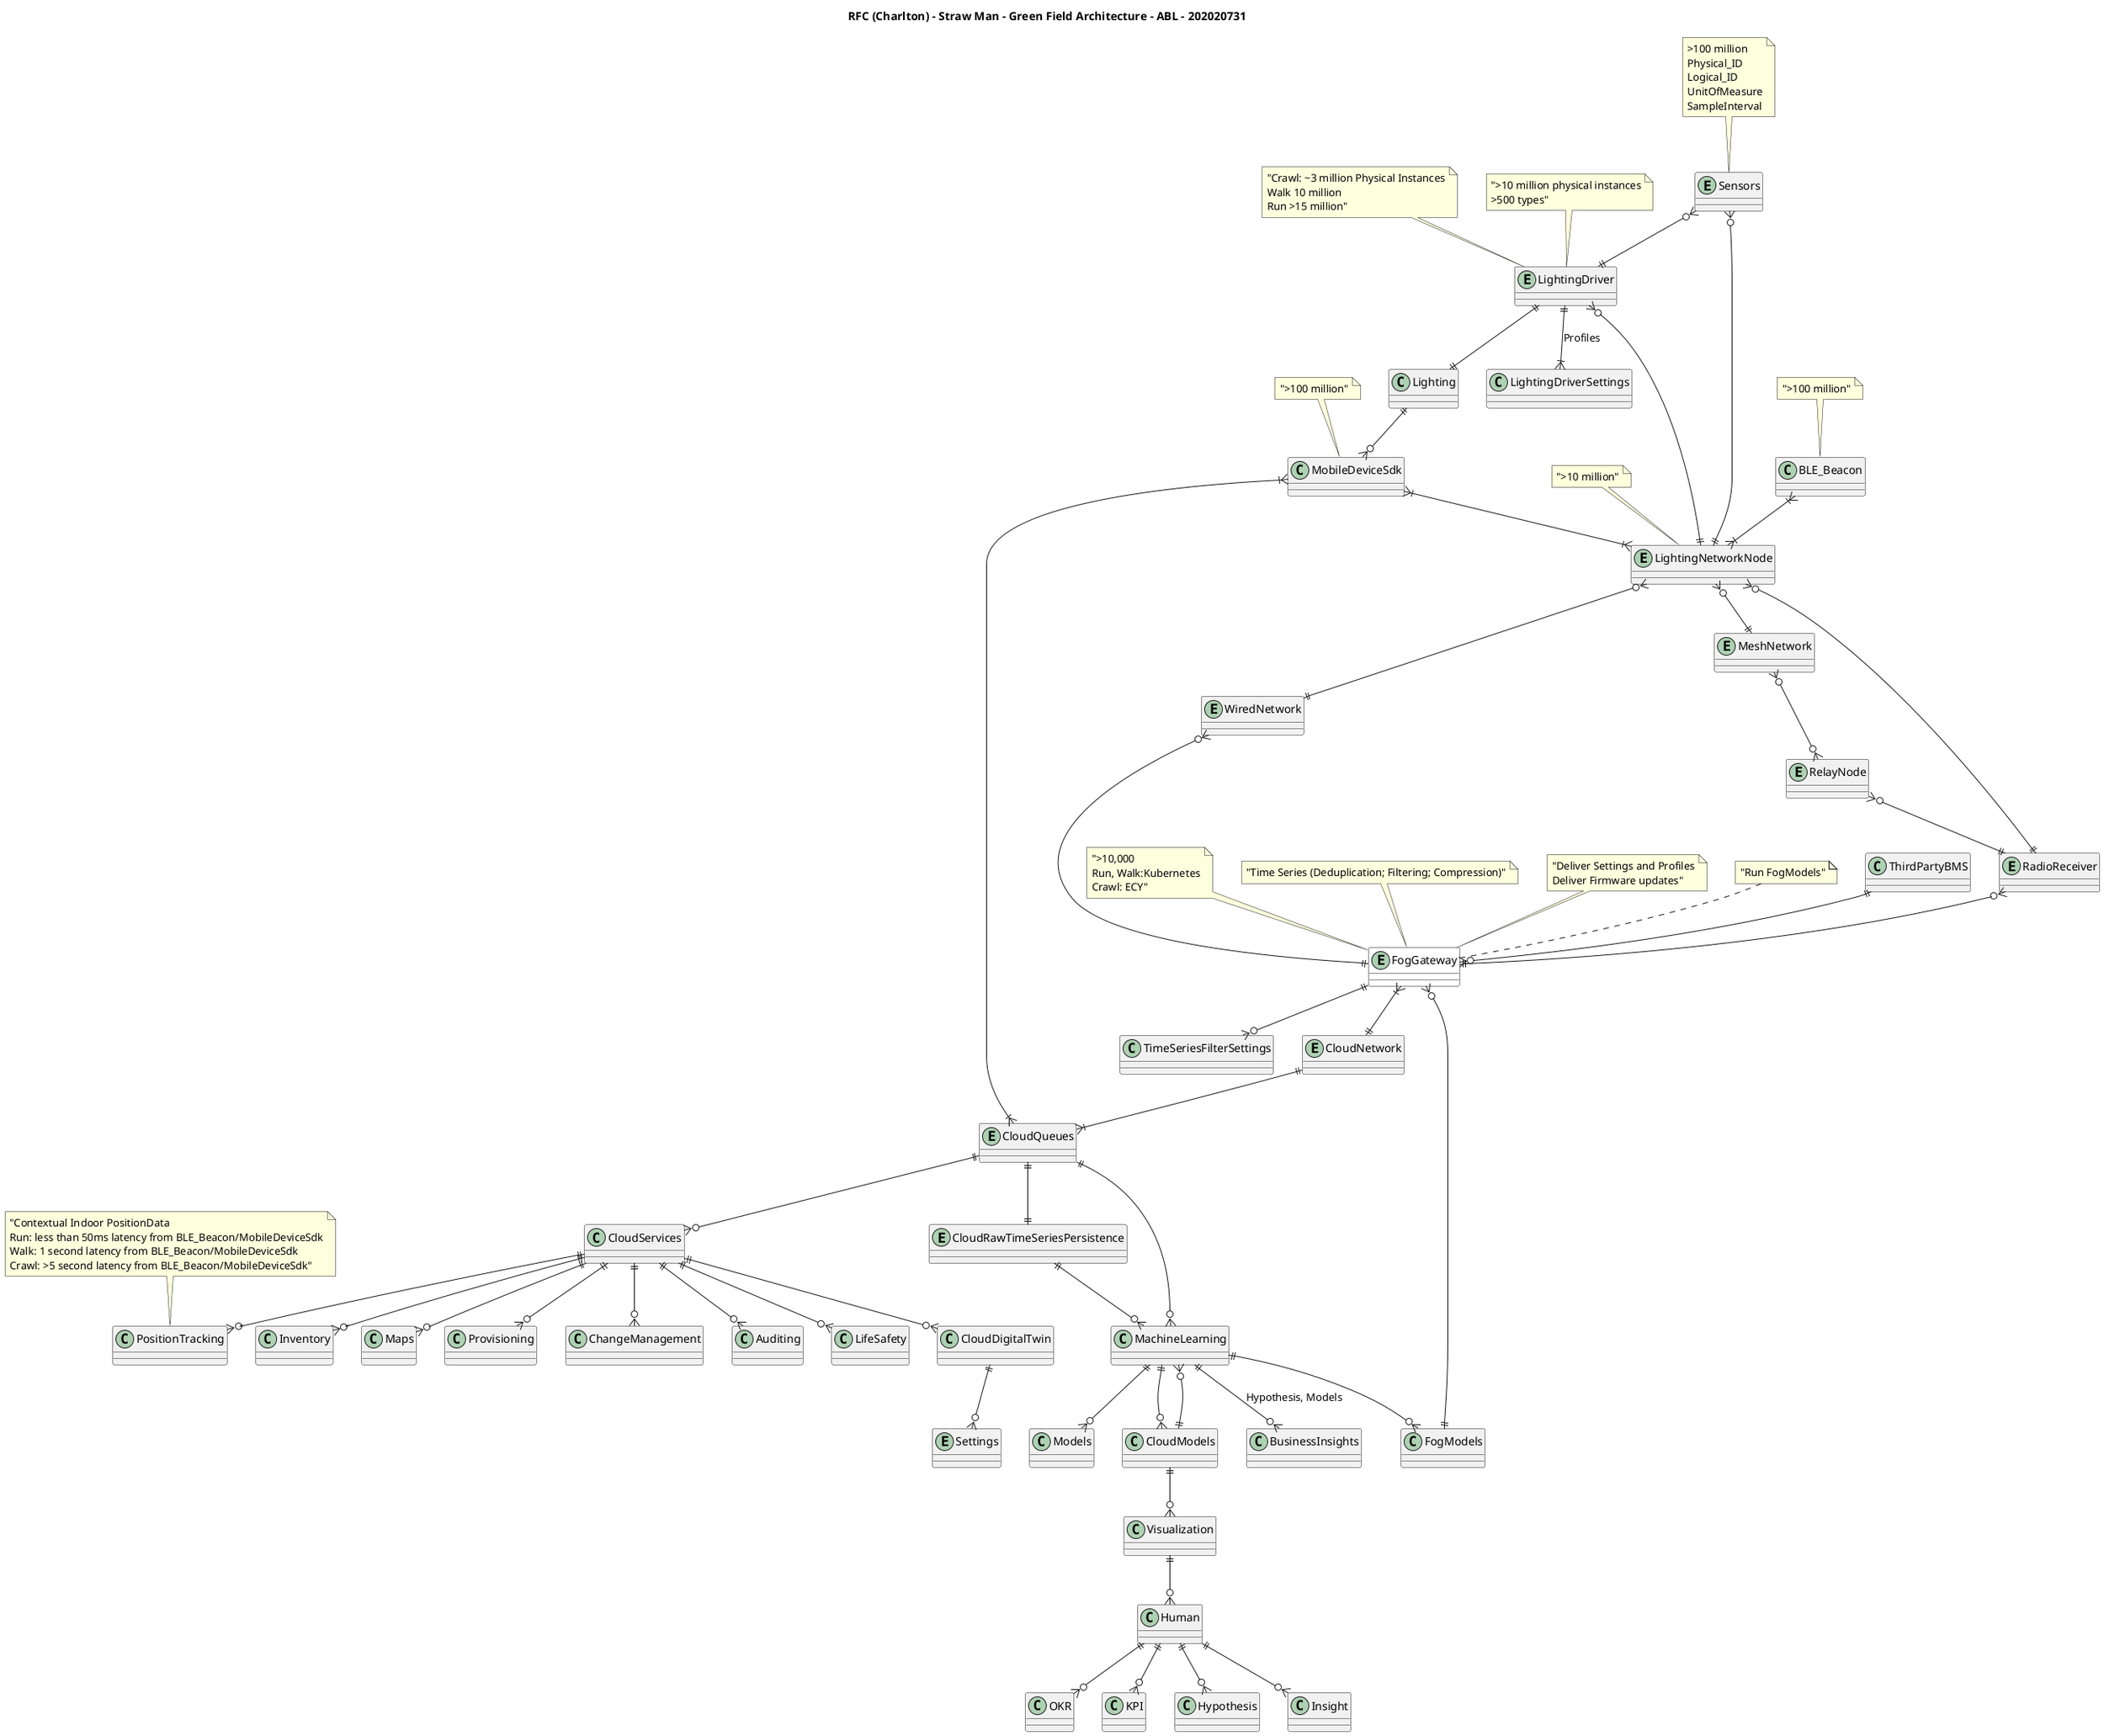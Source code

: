 @startuml
title "RFC (Charlton) - Straw Man - Green Field Architecture - ABL - 202020731"

Entity Sensors
Entity Settings
Entity LightingDriver
Entity LightingNetworkNode

Entity WiredNetwork
Entity MeshNetwork
Entity RelayNode

Entity RadioReceiver
Entity FogGateway #white

Entity CloudNetwork
Entity CloudQueues
Entity CloudRawTimeSeriesPersistence

Note top of Sensors : >100 million\nPhysical_ID\nLogical_ID\nUnitOfMeasure\nSampleInterval
Note top of LightingDriver : ">10 million physical instances\n>500 types"
Note top of LightingDriver : "Crawl: ~3 million Physical Instances\nWalk 10 million\nRun >15 million"
Note top of LightingNetworkNode : ">10 million"
Note top of FogGateway : ">10,000\nRun, Walk:Kubernetes\nCrawl: ECY"
Note top of FogGateway : "Time Series (Deduplication; Filtering; Compression)"
Note top of FogGateway : "Deliver Settings and Profiles\nDeliver Firmware updates"
Note top of FogGateway : "Run FogModels"

FogGateway ||--o{ TimeSeriesFilterSettings
FogModels ||--o{ FogGateway

Sensors }o--|| LightingDriver
LightingDriver }o--|| LightingNetworkNode
Sensors }o--|| LightingNetworkNode
LightingDriver ||--|{ LightingDriverSettings : Profiles

LightingNetworkNode }o--|| MeshNetwork
LightingNetworkNode }o--|| WiredNetwork
MeshNetwork }o--o{ RelayNode
RelayNode }o--|| RadioReceiver
LightingNetworkNode }o--|| RadioReceiver

RadioReceiver }o--|| FogGateway
WiredNetwork }o--|| FogGateway

FogGateway }|--||CloudNetwork

CloudNetwork ||--|{ CloudQueues
CloudQueues ||--|| CloudRawTimeSeriesPersistence
CloudQueues ||--o{ MachineLearning
MachineLearning ||--o{ BusinessInsights : Hypothesis, Models
MachineLearning ||--o{ Models
MachineLearning ||--o{ FogModels
MachineLearning ||--o{ CloudModels
CloudModels ||--o{ MachineLearning
CloudModels ||--o{ Visualization
Visualization ||--o{ Human
Human ||--o{ OKR
Human ||--o{ KPI
Human ||--o{ Hypothesis
Human ||--o{ Insight
CloudRawTimeSeriesPersistence ||--o{ MachineLearning
CloudDigitalTwin ||--o{ Settings

ThirdPartyBMS ||--o{ FogGateway
CloudQueues ||--o{ CloudServices
CloudServices ||--o{ LifeSafety
CloudServices ||--o{ Inventory
CloudServices ||--o{ CloudDigitalTwin
CloudServices ||--o{ Maps
CloudServices ||--o{ Provisioning
CloudServices ||--o{ ChangeManagement
CloudServices ||--o{ Auditing
CloudServices ||--o{ PositionTracking

BLE_Beacon }|--|{ LightingNetworkNode
MobileDeviceSdk }|--|{ LightingNetworkNode
MobileDeviceSdk }|--|{ CloudQueues
LightingDriver ||--|| Lighting
Lighting ||--o{ MobileDeviceSdk

Note top of BLE_Beacon : ">100 million"
Note top of MobileDeviceSdk : ">100 million"
Note top of PositionTracking : "Contextual Indoor PositionData\nRun: less than 50ms latency from BLE_Beacon/MobileDeviceSdk\nWalk: 1 second latency from BLE_Beacon/MobileDeviceSdk\nCrawl: >5 second latency from BLE_Beacon/MobileDeviceSdk"

@enduml
